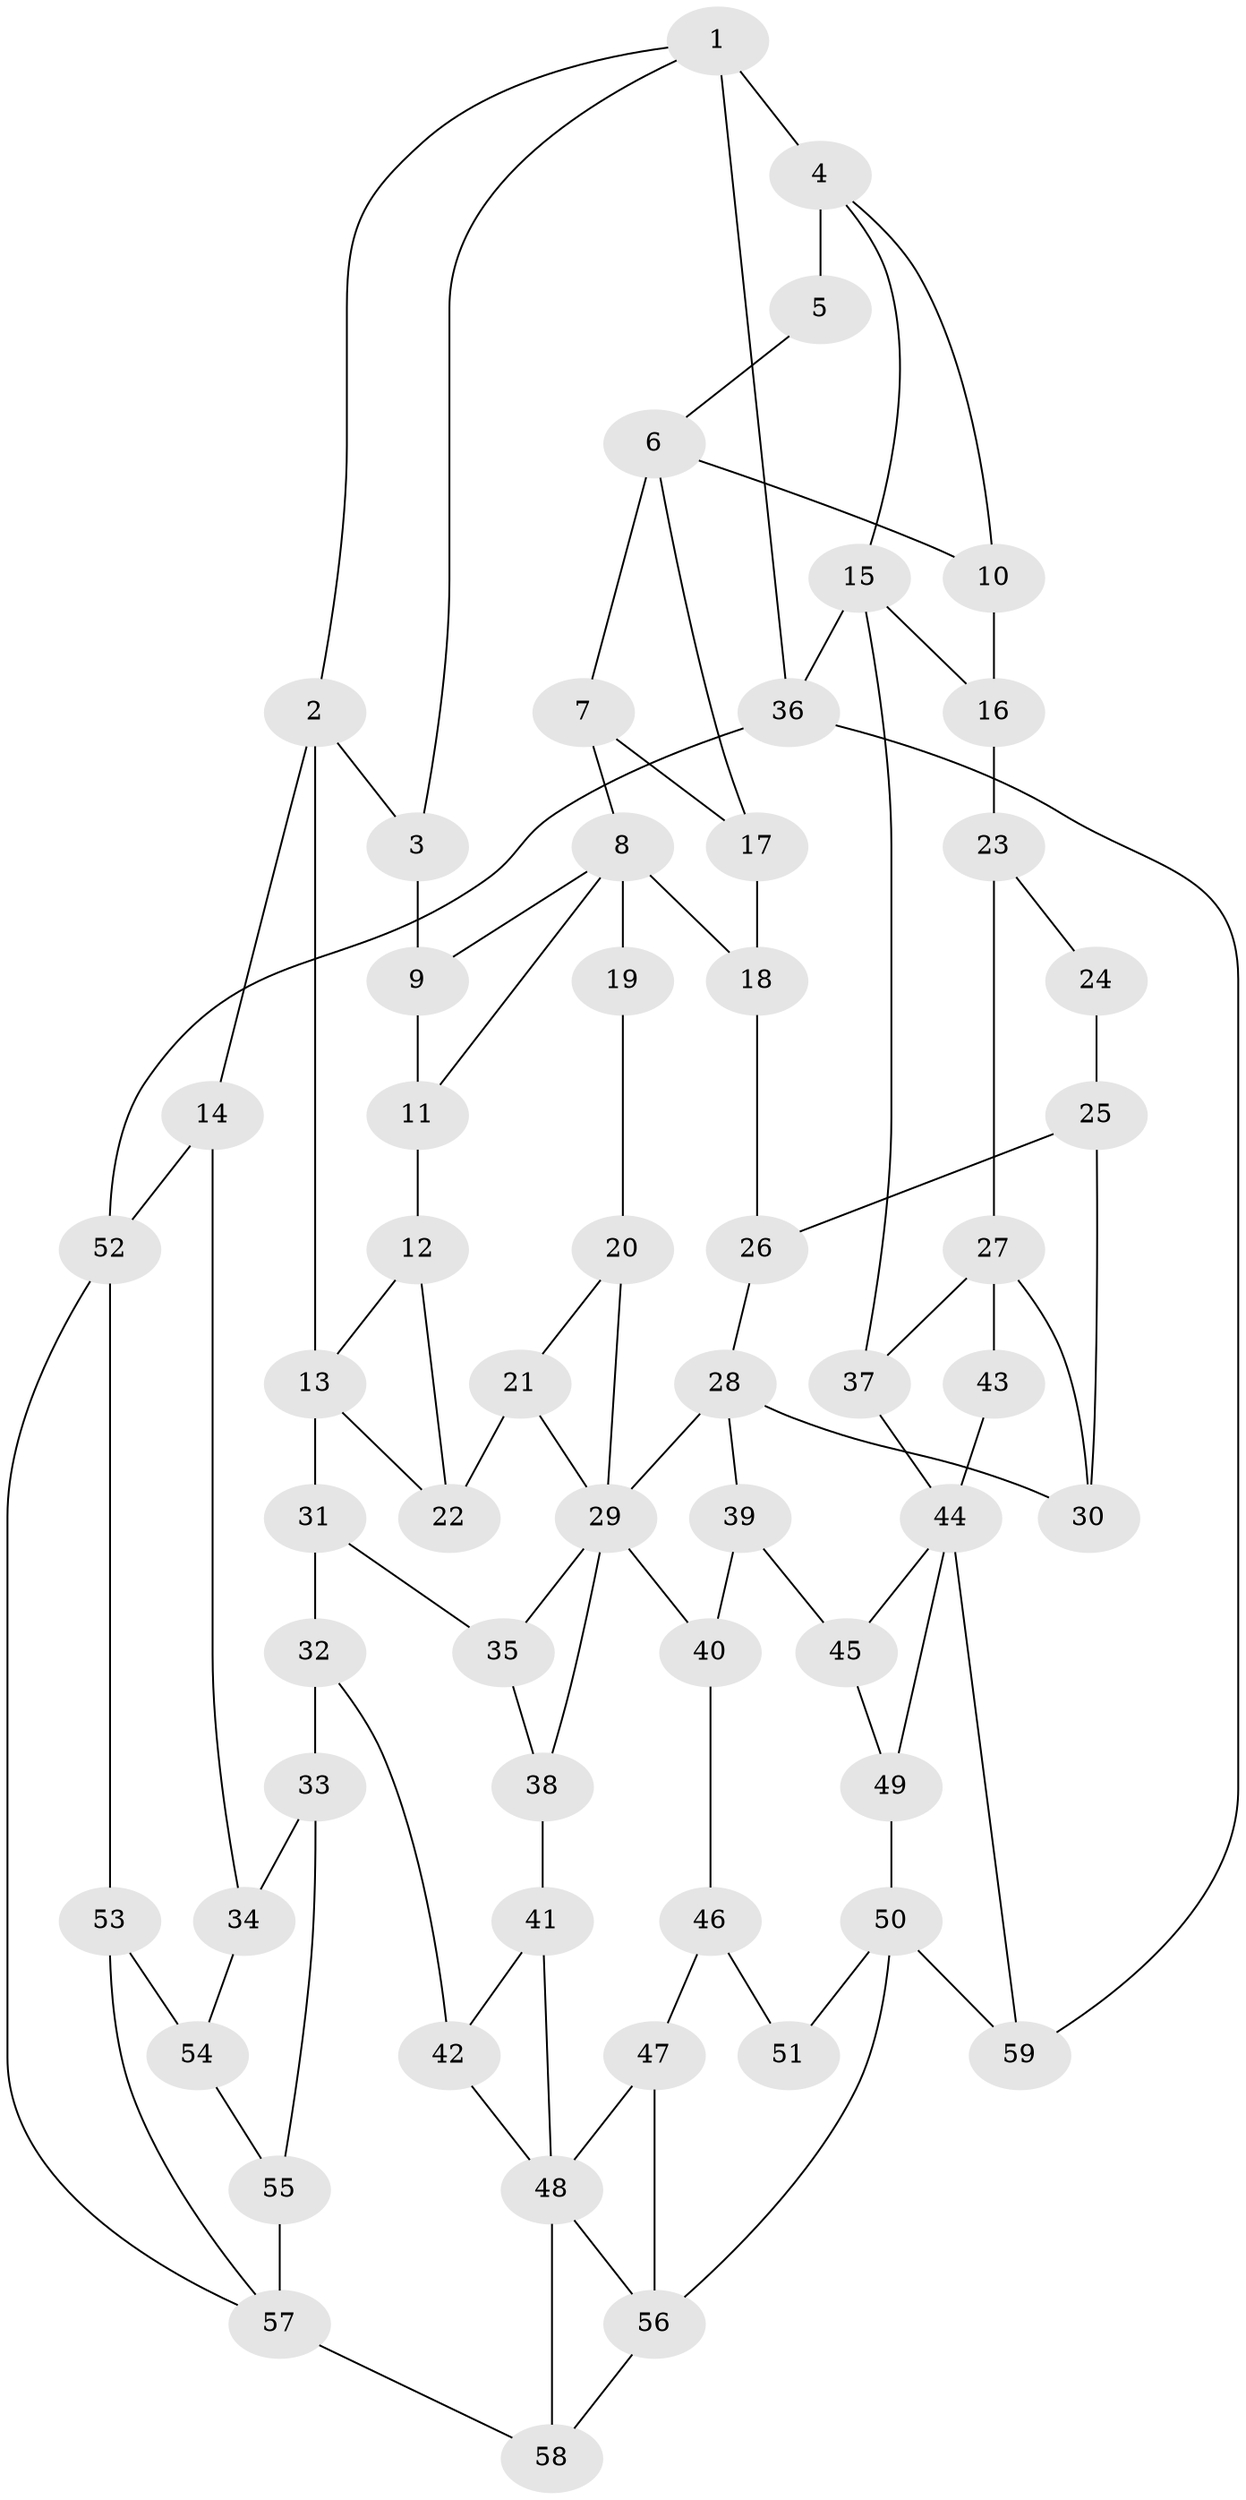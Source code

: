 // original degree distribution, {3: 0.017094017094017096, 5: 0.47863247863247865, 4: 0.26495726495726496, 6: 0.23931623931623933}
// Generated by graph-tools (version 1.1) at 2025/38/03/09/25 02:38:37]
// undirected, 59 vertices, 97 edges
graph export_dot {
graph [start="1"]
  node [color=gray90,style=filled];
  1;
  2;
  3;
  4;
  5;
  6;
  7;
  8;
  9;
  10;
  11;
  12;
  13;
  14;
  15;
  16;
  17;
  18;
  19;
  20;
  21;
  22;
  23;
  24;
  25;
  26;
  27;
  28;
  29;
  30;
  31;
  32;
  33;
  34;
  35;
  36;
  37;
  38;
  39;
  40;
  41;
  42;
  43;
  44;
  45;
  46;
  47;
  48;
  49;
  50;
  51;
  52;
  53;
  54;
  55;
  56;
  57;
  58;
  59;
  1 -- 2 [weight=1.0];
  1 -- 3 [weight=1.0];
  1 -- 4 [weight=2.0];
  1 -- 36 [weight=1.0];
  2 -- 3 [weight=1.0];
  2 -- 13 [weight=2.0];
  2 -- 14 [weight=2.0];
  3 -- 9 [weight=1.0];
  4 -- 5 [weight=2.0];
  4 -- 10 [weight=1.0];
  4 -- 15 [weight=1.0];
  5 -- 6 [weight=1.0];
  6 -- 7 [weight=1.0];
  6 -- 10 [weight=3.0];
  6 -- 17 [weight=1.0];
  7 -- 8 [weight=1.0];
  7 -- 17 [weight=1.0];
  8 -- 9 [weight=1.0];
  8 -- 11 [weight=1.0];
  8 -- 18 [weight=1.0];
  8 -- 19 [weight=2.0];
  9 -- 11 [weight=1.0];
  10 -- 16 [weight=2.0];
  11 -- 12 [weight=1.0];
  12 -- 13 [weight=1.0];
  12 -- 22 [weight=1.0];
  13 -- 22 [weight=1.0];
  13 -- 31 [weight=2.0];
  14 -- 34 [weight=1.0];
  14 -- 52 [weight=1.0];
  15 -- 16 [weight=1.0];
  15 -- 36 [weight=1.0];
  15 -- 37 [weight=1.0];
  16 -- 23 [weight=2.0];
  17 -- 18 [weight=1.0];
  18 -- 26 [weight=1.0];
  19 -- 20 [weight=1.0];
  20 -- 21 [weight=1.0];
  20 -- 29 [weight=1.0];
  21 -- 22 [weight=1.0];
  21 -- 29 [weight=1.0];
  23 -- 24 [weight=2.0];
  23 -- 27 [weight=2.0];
  24 -- 25 [weight=1.0];
  25 -- 26 [weight=1.0];
  25 -- 30 [weight=1.0];
  26 -- 28 [weight=1.0];
  27 -- 30 [weight=1.0];
  27 -- 37 [weight=1.0];
  27 -- 43 [weight=1.0];
  28 -- 29 [weight=1.0];
  28 -- 30 [weight=2.0];
  28 -- 39 [weight=1.0];
  29 -- 35 [weight=1.0];
  29 -- 38 [weight=1.0];
  29 -- 40 [weight=1.0];
  31 -- 32 [weight=2.0];
  31 -- 35 [weight=1.0];
  32 -- 33 [weight=2.0];
  32 -- 42 [weight=1.0];
  33 -- 34 [weight=1.0];
  33 -- 55 [weight=1.0];
  34 -- 54 [weight=1.0];
  35 -- 38 [weight=1.0];
  36 -- 52 [weight=1.0];
  36 -- 59 [weight=1.0];
  37 -- 44 [weight=1.0];
  38 -- 41 [weight=1.0];
  39 -- 40 [weight=1.0];
  39 -- 45 [weight=1.0];
  40 -- 46 [weight=1.0];
  41 -- 42 [weight=1.0];
  41 -- 48 [weight=1.0];
  42 -- 48 [weight=1.0];
  43 -- 44 [weight=2.0];
  44 -- 45 [weight=1.0];
  44 -- 49 [weight=1.0];
  44 -- 59 [weight=1.0];
  45 -- 49 [weight=1.0];
  46 -- 47 [weight=1.0];
  46 -- 51 [weight=1.0];
  47 -- 48 [weight=1.0];
  47 -- 56 [weight=1.0];
  48 -- 56 [weight=1.0];
  48 -- 58 [weight=2.0];
  49 -- 50 [weight=1.0];
  50 -- 51 [weight=2.0];
  50 -- 56 [weight=2.0];
  50 -- 59 [weight=1.0];
  52 -- 53 [weight=1.0];
  52 -- 57 [weight=1.0];
  53 -- 54 [weight=4.0];
  53 -- 57 [weight=1.0];
  54 -- 55 [weight=1.0];
  55 -- 57 [weight=1.0];
  56 -- 58 [weight=1.0];
  57 -- 58 [weight=2.0];
}
